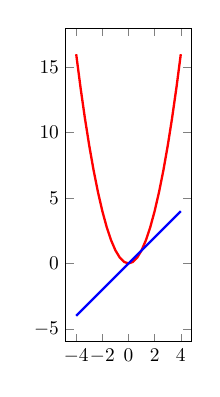 \begin{tikzpicture}[scale=0.7]
  \begin{axis}[axis equal image]
    \addplot[domain=-4:4,red,very thick] {x^2}; 
    \addplot[domain=-4:4,blue,very thick] {x};
  \end{axis}
\end{tikzpicture}